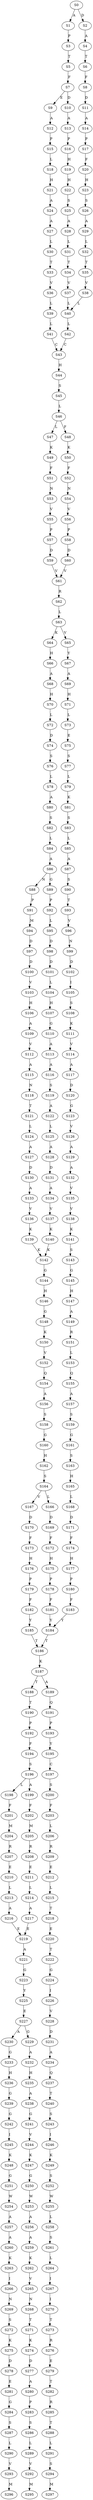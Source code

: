 strict digraph  {
	S0 -> S1 [ label = A ];
	S0 -> S2 [ label = D ];
	S1 -> S3 [ label = P ];
	S2 -> S4 [ label = A ];
	S3 -> S5 [ label = T ];
	S4 -> S6 [ label = T ];
	S5 -> S7 [ label = F ];
	S6 -> S8 [ label = F ];
	S7 -> S9 [ label = E ];
	S7 -> S10 [ label = D ];
	S8 -> S11 [ label = D ];
	S9 -> S12 [ label = A ];
	S10 -> S13 [ label = A ];
	S11 -> S14 [ label = A ];
	S12 -> S15 [ label = P ];
	S13 -> S16 [ label = P ];
	S14 -> S17 [ label = P ];
	S15 -> S18 [ label = L ];
	S16 -> S19 [ label = H ];
	S17 -> S20 [ label = F ];
	S18 -> S21 [ label = H ];
	S19 -> S22 [ label = H ];
	S20 -> S23 [ label = H ];
	S21 -> S24 [ label = A ];
	S22 -> S25 [ label = S ];
	S23 -> S26 [ label = S ];
	S24 -> S27 [ label = A ];
	S25 -> S28 [ label = A ];
	S26 -> S29 [ label = A ];
	S27 -> S30 [ label = L ];
	S28 -> S31 [ label = L ];
	S29 -> S32 [ label = L ];
	S30 -> S33 [ label = T ];
	S31 -> S34 [ label = T ];
	S32 -> S35 [ label = T ];
	S33 -> S36 [ label = V ];
	S34 -> S37 [ label = V ];
	S35 -> S38 [ label = V ];
	S36 -> S39 [ label = L ];
	S37 -> S40 [ label = L ];
	S38 -> S40 [ label = L ];
	S39 -> S41 [ label = L ];
	S40 -> S42 [ label = L ];
	S41 -> S43 [ label = C ];
	S42 -> S43 [ label = C ];
	S43 -> S44 [ label = H ];
	S44 -> S45 [ label = S ];
	S45 -> S46 [ label = L ];
	S46 -> S47 [ label = L ];
	S46 -> S48 [ label = F ];
	S47 -> S49 [ label = K ];
	S48 -> S50 [ label = K ];
	S49 -> S51 [ label = F ];
	S50 -> S52 [ label = F ];
	S51 -> S53 [ label = N ];
	S52 -> S54 [ label = N ];
	S53 -> S55 [ label = V ];
	S54 -> S56 [ label = V ];
	S55 -> S57 [ label = P ];
	S56 -> S58 [ label = P ];
	S57 -> S59 [ label = D ];
	S58 -> S60 [ label = D ];
	S59 -> S61 [ label = V ];
	S60 -> S61 [ label = V ];
	S61 -> S62 [ label = R ];
	S62 -> S63 [ label = L ];
	S63 -> S64 [ label = K ];
	S63 -> S65 [ label = V ];
	S64 -> S66 [ label = H ];
	S65 -> S67 [ label = Y ];
	S66 -> S68 [ label = A ];
	S67 -> S69 [ label = A ];
	S68 -> S70 [ label = H ];
	S69 -> S71 [ label = H ];
	S70 -> S72 [ label = L ];
	S71 -> S73 [ label = L ];
	S72 -> S74 [ label = D ];
	S73 -> S75 [ label = E ];
	S74 -> S76 [ label = S ];
	S75 -> S77 [ label = S ];
	S76 -> S78 [ label = L ];
	S77 -> S79 [ label = L ];
	S78 -> S80 [ label = A ];
	S79 -> S81 [ label = K ];
	S80 -> S82 [ label = S ];
	S81 -> S83 [ label = S ];
	S82 -> S84 [ label = L ];
	S83 -> S85 [ label = L ];
	S84 -> S86 [ label = A ];
	S85 -> S87 [ label = A ];
	S86 -> S88 [ label = N ];
	S86 -> S89 [ label = G ];
	S87 -> S90 [ label = S ];
	S88 -> S91 [ label = P ];
	S89 -> S92 [ label = P ];
	S90 -> S93 [ label = T ];
	S91 -> S94 [ label = M ];
	S92 -> S95 [ label = L ];
	S93 -> S96 [ label = V ];
	S94 -> S97 [ label = D ];
	S95 -> S98 [ label = D ];
	S96 -> S99 [ label = N ];
	S97 -> S100 [ label = D ];
	S98 -> S101 [ label = D ];
	S99 -> S102 [ label = D ];
	S100 -> S103 [ label = V ];
	S101 -> S104 [ label = L ];
	S102 -> S105 [ label = I ];
	S103 -> S106 [ label = H ];
	S104 -> S107 [ label = H ];
	S105 -> S108 [ label = S ];
	S106 -> S109 [ label = A ];
	S107 -> S110 [ label = G ];
	S108 -> S111 [ label = K ];
	S109 -> S112 [ label = V ];
	S110 -> S113 [ label = A ];
	S111 -> S114 [ label = V ];
	S112 -> S115 [ label = A ];
	S113 -> S116 [ label = A ];
	S114 -> S117 [ label = A ];
	S115 -> S118 [ label = N ];
	S116 -> S119 [ label = S ];
	S117 -> S120 [ label = D ];
	S118 -> S121 [ label = T ];
	S119 -> S122 [ label = A ];
	S120 -> S123 [ label = G ];
	S121 -> S124 [ label = L ];
	S122 -> S125 [ label = L ];
	S123 -> S126 [ label = V ];
	S124 -> S127 [ label = A ];
	S125 -> S128 [ label = A ];
	S126 -> S129 [ label = A ];
	S127 -> S130 [ label = D ];
	S128 -> S131 [ label = D ];
	S129 -> S132 [ label = A ];
	S130 -> S133 [ label = A ];
	S131 -> S134 [ label = A ];
	S132 -> S135 [ label = V ];
	S133 -> S136 [ label = V ];
	S134 -> S137 [ label = V ];
	S135 -> S138 [ label = V ];
	S136 -> S139 [ label = K ];
	S137 -> S140 [ label = K ];
	S138 -> S141 [ label = K ];
	S139 -> S142 [ label = K ];
	S140 -> S142 [ label = K ];
	S141 -> S143 [ label = S ];
	S142 -> S144 [ label = G ];
	S143 -> S145 [ label = G ];
	S144 -> S146 [ label = H ];
	S145 -> S147 [ label = H ];
	S146 -> S148 [ label = G ];
	S147 -> S149 [ label = A ];
	S148 -> S150 [ label = K ];
	S149 -> S151 [ label = R ];
	S150 -> S152 [ label = V ];
	S151 -> S153 [ label = L ];
	S152 -> S154 [ label = Q ];
	S153 -> S155 [ label = Q ];
	S154 -> S156 [ label = A ];
	S155 -> S157 [ label = A ];
	S156 -> S158 [ label = S ];
	S157 -> S159 [ label = S ];
	S158 -> S160 [ label = G ];
	S159 -> S161 [ label = G ];
	S160 -> S162 [ label = H ];
	S161 -> S163 [ label = S ];
	S162 -> S164 [ label = S ];
	S163 -> S165 [ label = H ];
	S164 -> S166 [ label = L ];
	S164 -> S167 [ label = V ];
	S165 -> S168 [ label = L ];
	S166 -> S169 [ label = D ];
	S167 -> S170 [ label = D ];
	S168 -> S171 [ label = D ];
	S169 -> S172 [ label = F ];
	S170 -> S173 [ label = F ];
	S171 -> S174 [ label = F ];
	S172 -> S175 [ label = H ];
	S173 -> S176 [ label = H ];
	S174 -> S177 [ label = H ];
	S175 -> S178 [ label = P ];
	S176 -> S179 [ label = P ];
	S177 -> S180 [ label = P ];
	S178 -> S181 [ label = F ];
	S179 -> S182 [ label = F ];
	S180 -> S183 [ label = F ];
	S181 -> S184 [ label = Y ];
	S182 -> S185 [ label = Y ];
	S183 -> S184 [ label = Y ];
	S184 -> S186 [ label = T ];
	S185 -> S186 [ label = T ];
	S186 -> S187 [ label = K ];
	S187 -> S188 [ label = T ];
	S187 -> S189 [ label = A ];
	S188 -> S190 [ label = T ];
	S189 -> S191 [ label = Q ];
	S190 -> S192 [ label = P ];
	S191 -> S193 [ label = P ];
	S192 -> S194 [ label = F ];
	S193 -> S195 [ label = Y ];
	S194 -> S196 [ label = S ];
	S195 -> S197 [ label = C ];
	S196 -> S198 [ label = L ];
	S196 -> S199 [ label = A ];
	S197 -> S200 [ label = S ];
	S198 -> S201 [ label = F ];
	S199 -> S202 [ label = F ];
	S200 -> S203 [ label = F ];
	S201 -> S204 [ label = M ];
	S202 -> S205 [ label = M ];
	S203 -> S206 [ label = L ];
	S204 -> S207 [ label = R ];
	S205 -> S208 [ label = R ];
	S206 -> S209 [ label = R ];
	S207 -> S210 [ label = E ];
	S208 -> S211 [ label = E ];
	S209 -> S212 [ label = E ];
	S210 -> S213 [ label = L ];
	S211 -> S214 [ label = L ];
	S212 -> S215 [ label = L ];
	S213 -> S216 [ label = A ];
	S214 -> S217 [ label = A ];
	S215 -> S218 [ label = T ];
	S216 -> S219 [ label = E ];
	S217 -> S219 [ label = E ];
	S218 -> S220 [ label = E ];
	S219 -> S221 [ label = A ];
	S220 -> S222 [ label = T ];
	S221 -> S223 [ label = G ];
	S222 -> S224 [ label = G ];
	S223 -> S225 [ label = Y ];
	S224 -> S226 [ label = I ];
	S225 -> S227 [ label = E ];
	S226 -> S228 [ label = V ];
	S227 -> S229 [ label = G ];
	S227 -> S230 [ label = A ];
	S228 -> S231 [ label = D ];
	S229 -> S232 [ label = A ];
	S230 -> S233 [ label = G ];
	S231 -> S234 [ label = A ];
	S232 -> S235 [ label = H ];
	S233 -> S236 [ label = H ];
	S234 -> S237 [ label = Q ];
	S235 -> S238 [ label = A ];
	S236 -> S239 [ label = G ];
	S237 -> S240 [ label = T ];
	S238 -> S241 [ label = G ];
	S239 -> S242 [ label = G ];
	S240 -> S243 [ label = S ];
	S241 -> S244 [ label = V ];
	S242 -> S245 [ label = I ];
	S243 -> S246 [ label = I ];
	S244 -> S247 [ label = K ];
	S245 -> S248 [ label = K ];
	S246 -> S249 [ label = K ];
	S247 -> S250 [ label = G ];
	S248 -> S251 [ label = G ];
	S249 -> S252 [ label = S ];
	S250 -> S253 [ label = W ];
	S251 -> S254 [ label = W ];
	S252 -> S255 [ label = W ];
	S253 -> S256 [ label = A ];
	S254 -> S257 [ label = A ];
	S255 -> S258 [ label = L ];
	S256 -> S259 [ label = A ];
	S257 -> S260 [ label = A ];
	S258 -> S261 [ label = S ];
	S259 -> S262 [ label = K ];
	S260 -> S263 [ label = K ];
	S261 -> S264 [ label = L ];
	S262 -> S265 [ label = V ];
	S263 -> S266 [ label = I ];
	S264 -> S267 [ label = I ];
	S265 -> S268 [ label = N ];
	S266 -> S269 [ label = N ];
	S267 -> S270 [ label = I ];
	S268 -> S271 [ label = T ];
	S269 -> S272 [ label = S ];
	S270 -> S273 [ label = T ];
	S271 -> S274 [ label = K ];
	S272 -> S275 [ label = K ];
	S273 -> S276 [ label = R ];
	S274 -> S277 [ label = D ];
	S275 -> S278 [ label = D ];
	S276 -> S279 [ label = E ];
	S277 -> S280 [ label = A ];
	S278 -> S281 [ label = E ];
	S279 -> S282 [ label = T ];
	S280 -> S283 [ label = P ];
	S281 -> S284 [ label = G ];
	S282 -> S285 [ label = R ];
	S283 -> S286 [ label = S ];
	S284 -> S287 [ label = S ];
	S285 -> S288 [ label = T ];
	S286 -> S289 [ label = L ];
	S287 -> S290 [ label = L ];
	S288 -> S291 [ label = L ];
	S289 -> S292 [ label = V ];
	S290 -> S293 [ label = V ];
	S291 -> S294 [ label = S ];
	S292 -> S295 [ label = M ];
	S293 -> S296 [ label = M ];
	S294 -> S297 [ label = M ];
}

